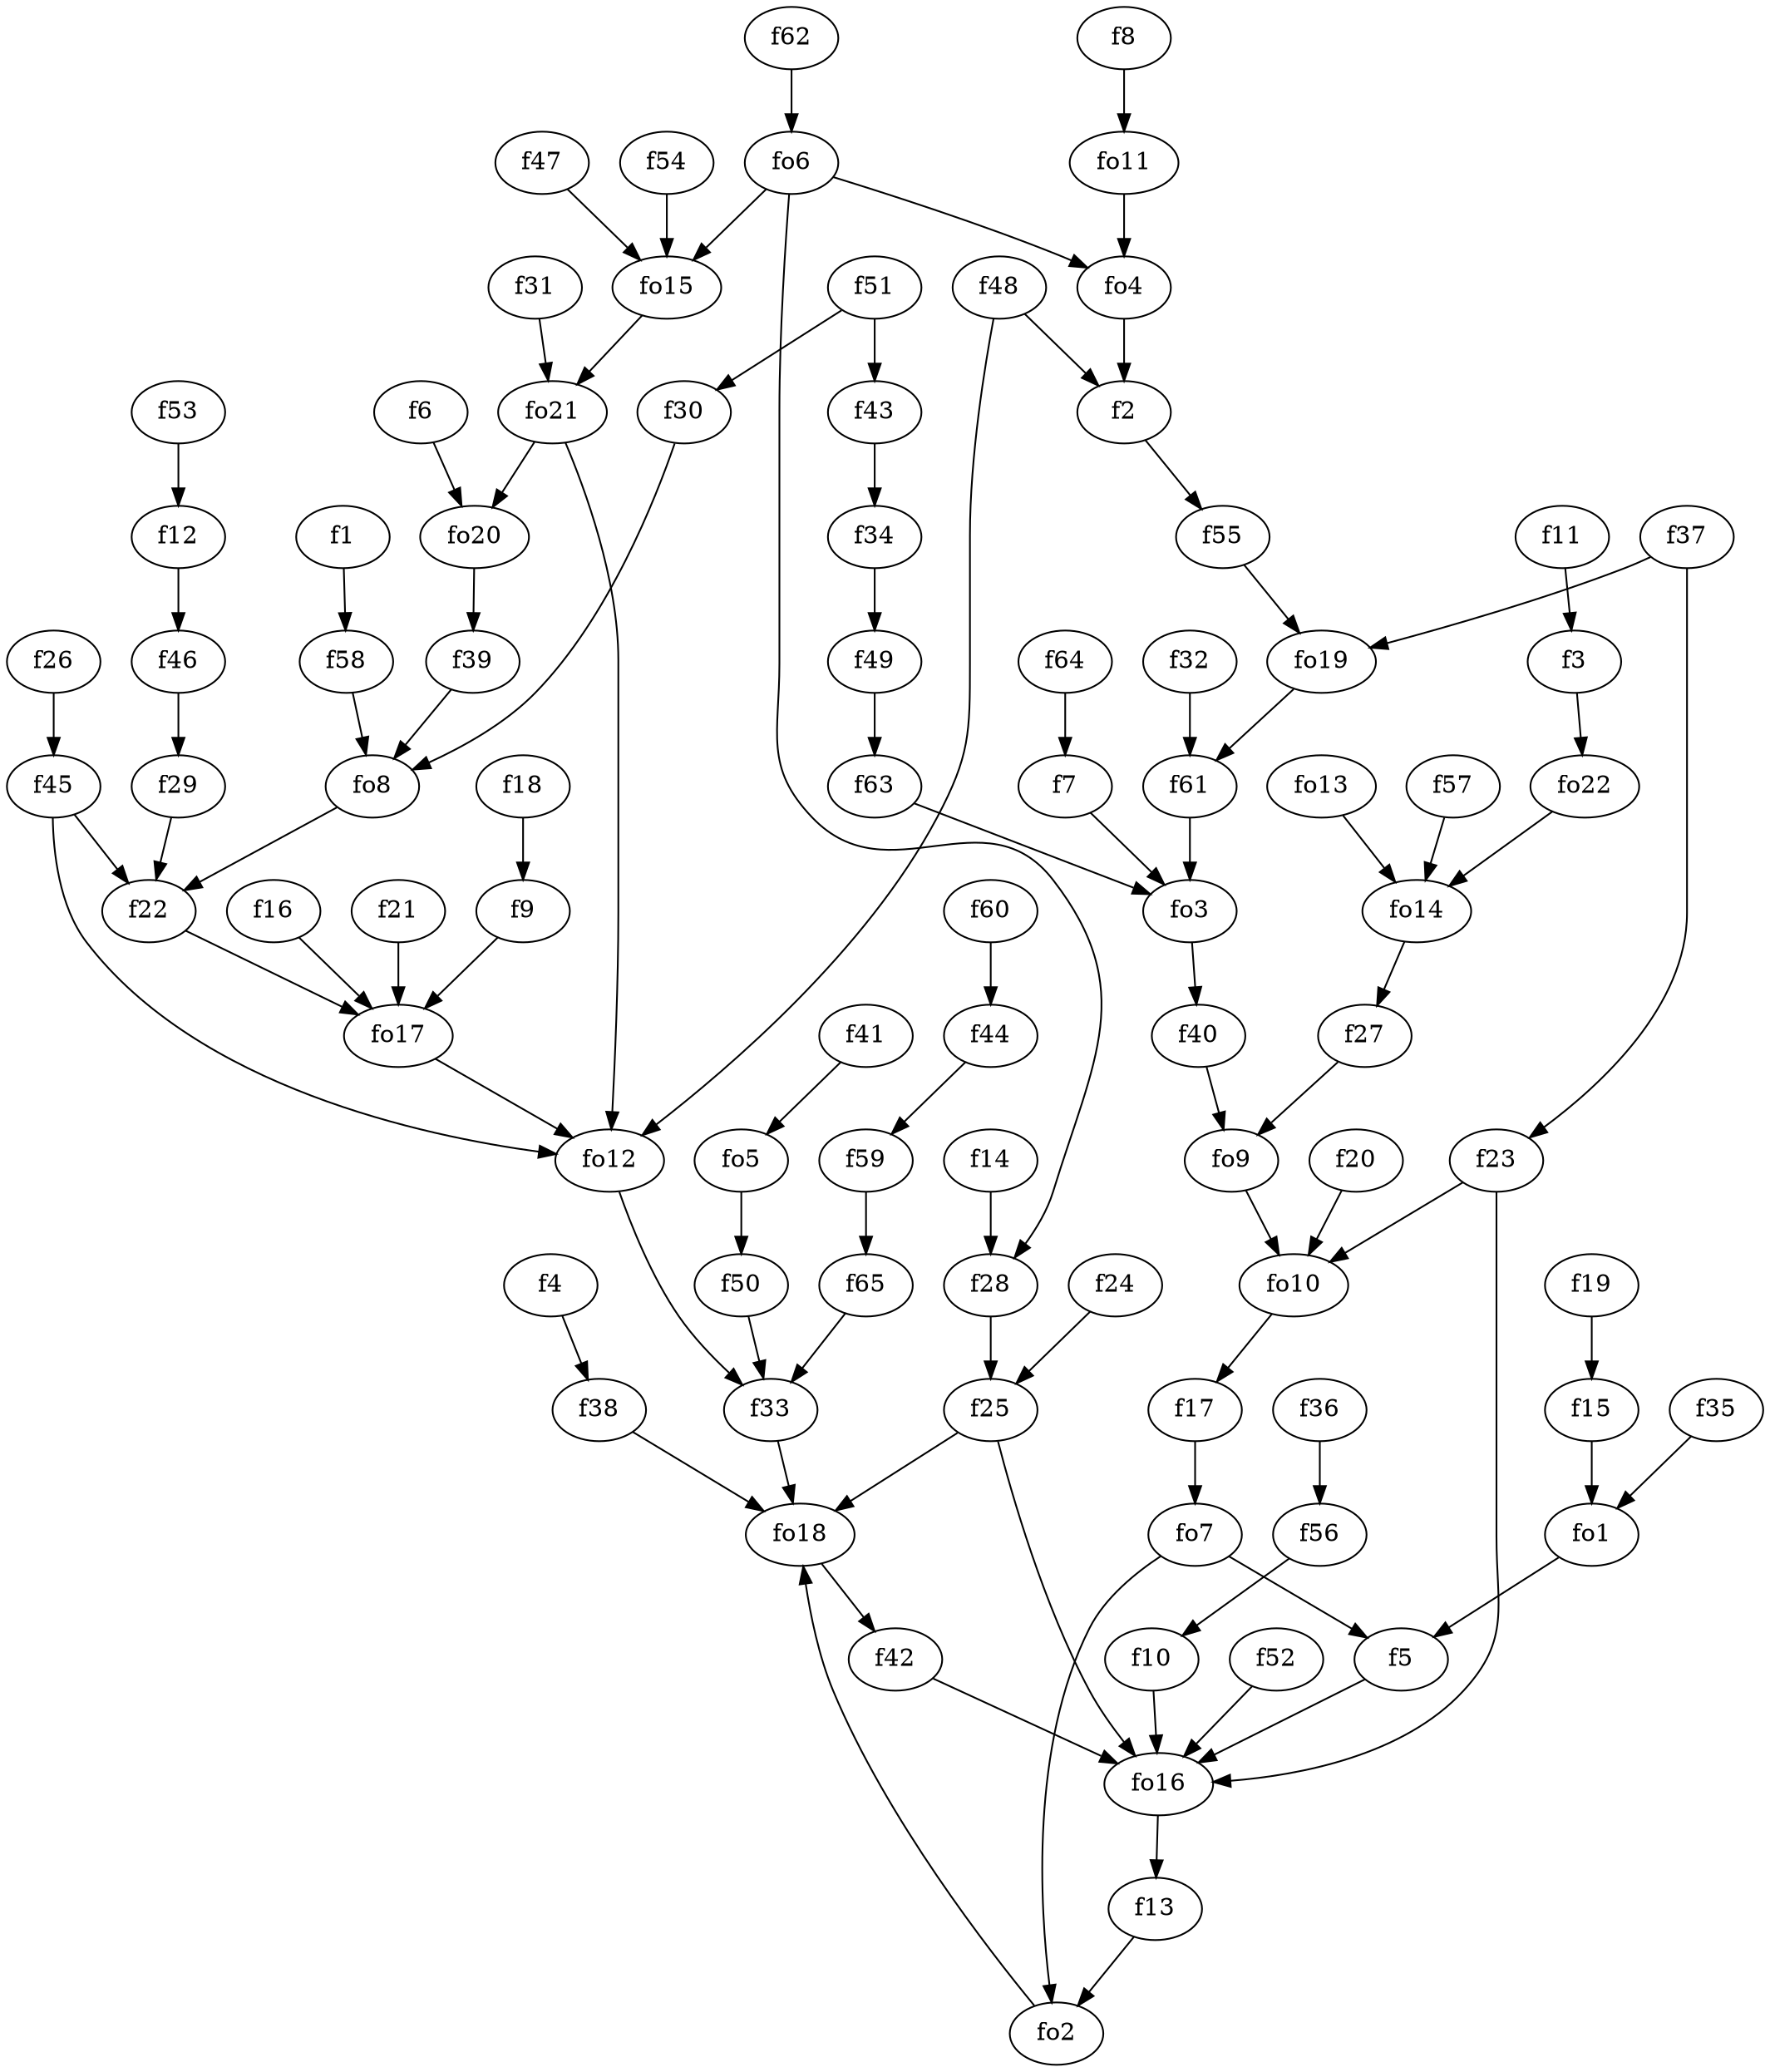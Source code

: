strict digraph  {
f1;
f2;
f3;
f4;
f5;
f6;
f7;
f8;
f9;
f10;
f11;
f12;
f13;
f14;
f15;
f16;
f17;
f18;
f19;
f20;
f21;
f22;
f23;
f24;
f25;
f26;
f27;
f28;
f29;
f30;
f31;
f32;
f33;
f34;
f35;
f36;
f37;
f38;
f39;
f40;
f41;
f42;
f43;
f44;
f45;
f46;
f47;
f48;
f49;
f50;
f51;
f52;
f53;
f54;
f55;
f56;
f57;
f58;
f59;
f60;
f61;
f62;
f63;
f64;
f65;
fo1;
fo2;
fo3;
fo4;
fo5;
fo6;
fo7;
fo8;
fo9;
fo10;
fo11;
fo12;
fo13;
fo14;
fo15;
fo16;
fo17;
fo18;
fo19;
fo20;
fo21;
fo22;
f1 -> f58  [weight=2];
f2 -> f55  [weight=2];
f3 -> fo22  [weight=2];
f4 -> f38  [weight=2];
f5 -> fo16  [weight=2];
f6 -> fo20  [weight=2];
f7 -> fo3  [weight=2];
f8 -> fo11  [weight=2];
f9 -> fo17  [weight=2];
f10 -> fo16  [weight=2];
f11 -> f3  [weight=2];
f12 -> f46  [weight=2];
f13 -> fo2  [weight=2];
f14 -> f28  [weight=2];
f15 -> fo1  [weight=2];
f16 -> fo17  [weight=2];
f17 -> fo7  [weight=2];
f18 -> f9  [weight=2];
f19 -> f15  [weight=2];
f20 -> fo10  [weight=2];
f21 -> fo17  [weight=2];
f22 -> fo17  [weight=2];
f23 -> fo16  [weight=2];
f23 -> fo10  [weight=2];
f24 -> f25  [weight=2];
f25 -> fo16  [weight=2];
f25 -> fo18  [weight=2];
f26 -> f45  [weight=2];
f27 -> fo9  [weight=2];
f28 -> f25  [weight=2];
f29 -> f22  [weight=2];
f30 -> fo8  [weight=2];
f31 -> fo21  [weight=2];
f32 -> f61  [weight=2];
f33 -> fo18  [weight=2];
f34 -> f49  [weight=2];
f35 -> fo1  [weight=2];
f36 -> f56  [weight=2];
f37 -> fo19  [weight=2];
f37 -> f23  [weight=2];
f38 -> fo18  [weight=2];
f39 -> fo8  [weight=2];
f40 -> fo9  [weight=2];
f41 -> fo5  [weight=2];
f42 -> fo16  [weight=2];
f43 -> f34  [weight=2];
f44 -> f59  [weight=2];
f45 -> f22  [weight=2];
f45 -> fo12  [weight=2];
f46 -> f29  [weight=2];
f47 -> fo15  [weight=2];
f48 -> f2  [weight=2];
f48 -> fo12  [weight=2];
f49 -> f63  [weight=2];
f50 -> f33  [weight=2];
f51 -> f30  [weight=2];
f51 -> f43  [weight=2];
f52 -> fo16  [weight=2];
f53 -> f12  [weight=2];
f54 -> fo15  [weight=2];
f55 -> fo19  [weight=2];
f56 -> f10  [weight=2];
f57 -> fo14  [weight=2];
f58 -> fo8  [weight=2];
f59 -> f65  [weight=2];
f60 -> f44  [weight=2];
f61 -> fo3  [weight=2];
f62 -> fo6  [weight=2];
f63 -> fo3  [weight=2];
f64 -> f7  [weight=2];
f65 -> f33  [weight=2];
fo1 -> f5  [weight=2];
fo2 -> fo18  [weight=2];
fo3 -> f40  [weight=2];
fo4 -> f2  [weight=2];
fo5 -> f50  [weight=2];
fo6 -> f28  [weight=2];
fo6 -> fo15  [weight=2];
fo6 -> fo4  [weight=2];
fo7 -> f5  [weight=2];
fo7 -> fo2  [weight=2];
fo8 -> f22  [weight=2];
fo9 -> fo10  [weight=2];
fo10 -> f17  [weight=2];
fo11 -> fo4  [weight=2];
fo12 -> f33  [weight=2];
fo13 -> fo14  [weight=2];
fo14 -> f27  [weight=2];
fo15 -> fo21  [weight=2];
fo16 -> f13  [weight=2];
fo17 -> fo12  [weight=2];
fo18 -> f42  [weight=2];
fo19 -> f61  [weight=2];
fo20 -> f39  [weight=2];
fo21 -> fo20  [weight=2];
fo21 -> fo12  [weight=2];
fo22 -> fo14  [weight=2];
}
